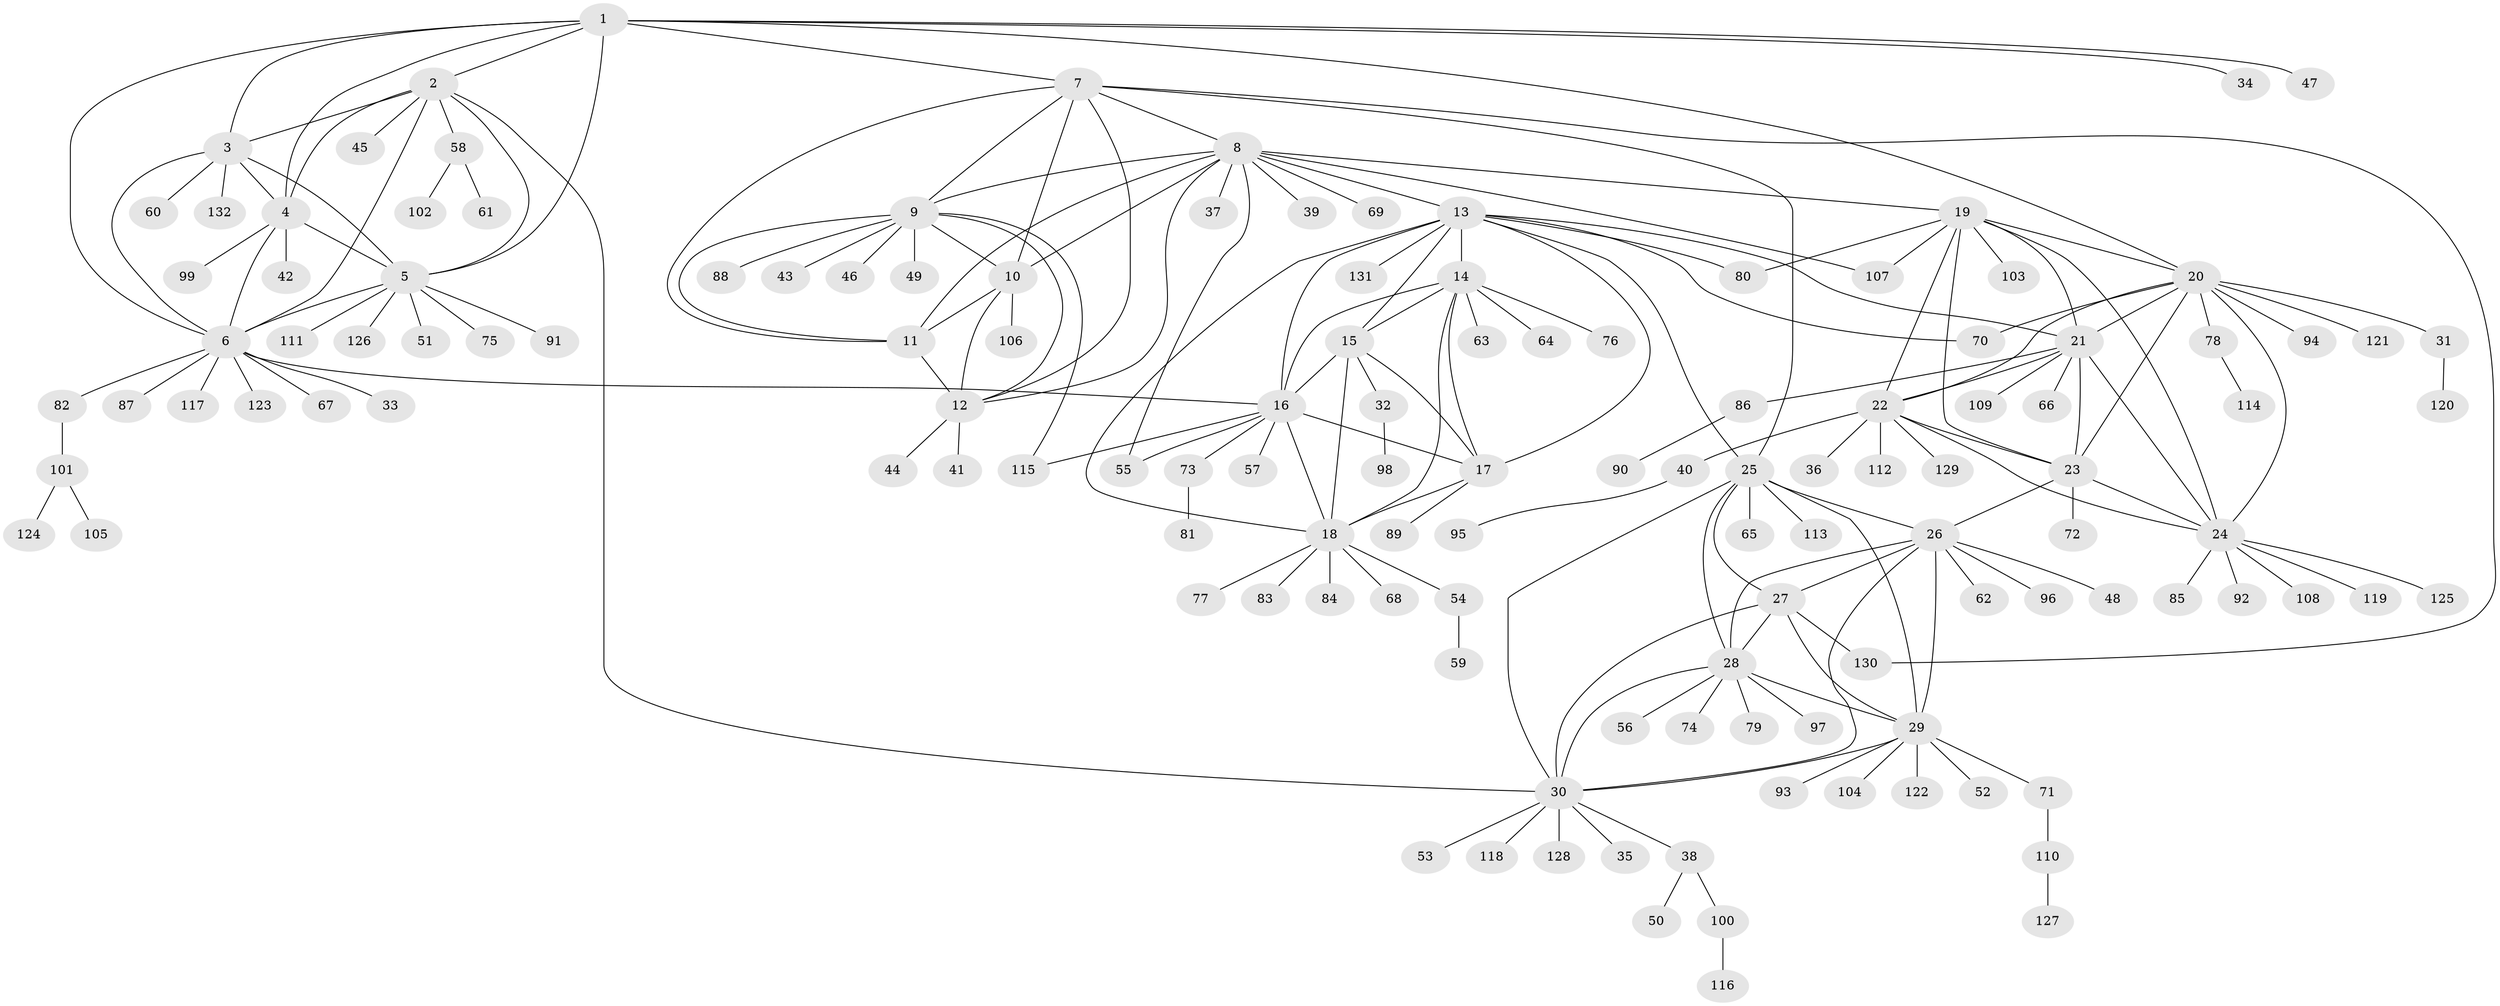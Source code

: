 // coarse degree distribution, {13: 0.009615384615384616, 8: 0.04807692307692308, 5: 0.04807692307692308, 10: 0.009615384615384616, 6: 0.009615384615384616, 9: 0.019230769230769232, 14: 0.028846153846153848, 7: 0.038461538461538464, 4: 0.009615384615384616, 1: 0.6826923076923077, 2: 0.08653846153846154, 3: 0.009615384615384616}
// Generated by graph-tools (version 1.1) at 2025/52/02/27/25 19:52:16]
// undirected, 132 vertices, 193 edges
graph export_dot {
graph [start="1"]
  node [color=gray90,style=filled];
  1;
  2;
  3;
  4;
  5;
  6;
  7;
  8;
  9;
  10;
  11;
  12;
  13;
  14;
  15;
  16;
  17;
  18;
  19;
  20;
  21;
  22;
  23;
  24;
  25;
  26;
  27;
  28;
  29;
  30;
  31;
  32;
  33;
  34;
  35;
  36;
  37;
  38;
  39;
  40;
  41;
  42;
  43;
  44;
  45;
  46;
  47;
  48;
  49;
  50;
  51;
  52;
  53;
  54;
  55;
  56;
  57;
  58;
  59;
  60;
  61;
  62;
  63;
  64;
  65;
  66;
  67;
  68;
  69;
  70;
  71;
  72;
  73;
  74;
  75;
  76;
  77;
  78;
  79;
  80;
  81;
  82;
  83;
  84;
  85;
  86;
  87;
  88;
  89;
  90;
  91;
  92;
  93;
  94;
  95;
  96;
  97;
  98;
  99;
  100;
  101;
  102;
  103;
  104;
  105;
  106;
  107;
  108;
  109;
  110;
  111;
  112;
  113;
  114;
  115;
  116;
  117;
  118;
  119;
  120;
  121;
  122;
  123;
  124;
  125;
  126;
  127;
  128;
  129;
  130;
  131;
  132;
  1 -- 2;
  1 -- 3;
  1 -- 4;
  1 -- 5;
  1 -- 6;
  1 -- 7;
  1 -- 20;
  1 -- 34;
  1 -- 47;
  2 -- 3;
  2 -- 4;
  2 -- 5;
  2 -- 6;
  2 -- 30;
  2 -- 45;
  2 -- 58;
  3 -- 4;
  3 -- 5;
  3 -- 6;
  3 -- 60;
  3 -- 132;
  4 -- 5;
  4 -- 6;
  4 -- 42;
  4 -- 99;
  5 -- 6;
  5 -- 51;
  5 -- 75;
  5 -- 91;
  5 -- 111;
  5 -- 126;
  6 -- 16;
  6 -- 33;
  6 -- 67;
  6 -- 82;
  6 -- 87;
  6 -- 117;
  6 -- 123;
  7 -- 8;
  7 -- 9;
  7 -- 10;
  7 -- 11;
  7 -- 12;
  7 -- 25;
  7 -- 130;
  8 -- 9;
  8 -- 10;
  8 -- 11;
  8 -- 12;
  8 -- 13;
  8 -- 19;
  8 -- 37;
  8 -- 39;
  8 -- 55;
  8 -- 69;
  8 -- 107;
  9 -- 10;
  9 -- 11;
  9 -- 12;
  9 -- 43;
  9 -- 46;
  9 -- 49;
  9 -- 88;
  9 -- 115;
  10 -- 11;
  10 -- 12;
  10 -- 106;
  11 -- 12;
  12 -- 41;
  12 -- 44;
  13 -- 14;
  13 -- 15;
  13 -- 16;
  13 -- 17;
  13 -- 18;
  13 -- 21;
  13 -- 25;
  13 -- 70;
  13 -- 80;
  13 -- 131;
  14 -- 15;
  14 -- 16;
  14 -- 17;
  14 -- 18;
  14 -- 63;
  14 -- 64;
  14 -- 76;
  15 -- 16;
  15 -- 17;
  15 -- 18;
  15 -- 32;
  16 -- 17;
  16 -- 18;
  16 -- 55;
  16 -- 57;
  16 -- 73;
  16 -- 115;
  17 -- 18;
  17 -- 89;
  18 -- 54;
  18 -- 68;
  18 -- 77;
  18 -- 83;
  18 -- 84;
  19 -- 20;
  19 -- 21;
  19 -- 22;
  19 -- 23;
  19 -- 24;
  19 -- 80;
  19 -- 103;
  19 -- 107;
  20 -- 21;
  20 -- 22;
  20 -- 23;
  20 -- 24;
  20 -- 31;
  20 -- 70;
  20 -- 78;
  20 -- 94;
  20 -- 121;
  21 -- 22;
  21 -- 23;
  21 -- 24;
  21 -- 66;
  21 -- 86;
  21 -- 109;
  22 -- 23;
  22 -- 24;
  22 -- 36;
  22 -- 40;
  22 -- 112;
  22 -- 129;
  23 -- 24;
  23 -- 26;
  23 -- 72;
  24 -- 85;
  24 -- 92;
  24 -- 108;
  24 -- 119;
  24 -- 125;
  25 -- 26;
  25 -- 27;
  25 -- 28;
  25 -- 29;
  25 -- 30;
  25 -- 65;
  25 -- 113;
  26 -- 27;
  26 -- 28;
  26 -- 29;
  26 -- 30;
  26 -- 48;
  26 -- 62;
  26 -- 96;
  27 -- 28;
  27 -- 29;
  27 -- 30;
  27 -- 130;
  28 -- 29;
  28 -- 30;
  28 -- 56;
  28 -- 74;
  28 -- 79;
  28 -- 97;
  29 -- 30;
  29 -- 52;
  29 -- 71;
  29 -- 93;
  29 -- 104;
  29 -- 122;
  30 -- 35;
  30 -- 38;
  30 -- 53;
  30 -- 118;
  30 -- 128;
  31 -- 120;
  32 -- 98;
  38 -- 50;
  38 -- 100;
  40 -- 95;
  54 -- 59;
  58 -- 61;
  58 -- 102;
  71 -- 110;
  73 -- 81;
  78 -- 114;
  82 -- 101;
  86 -- 90;
  100 -- 116;
  101 -- 105;
  101 -- 124;
  110 -- 127;
}
